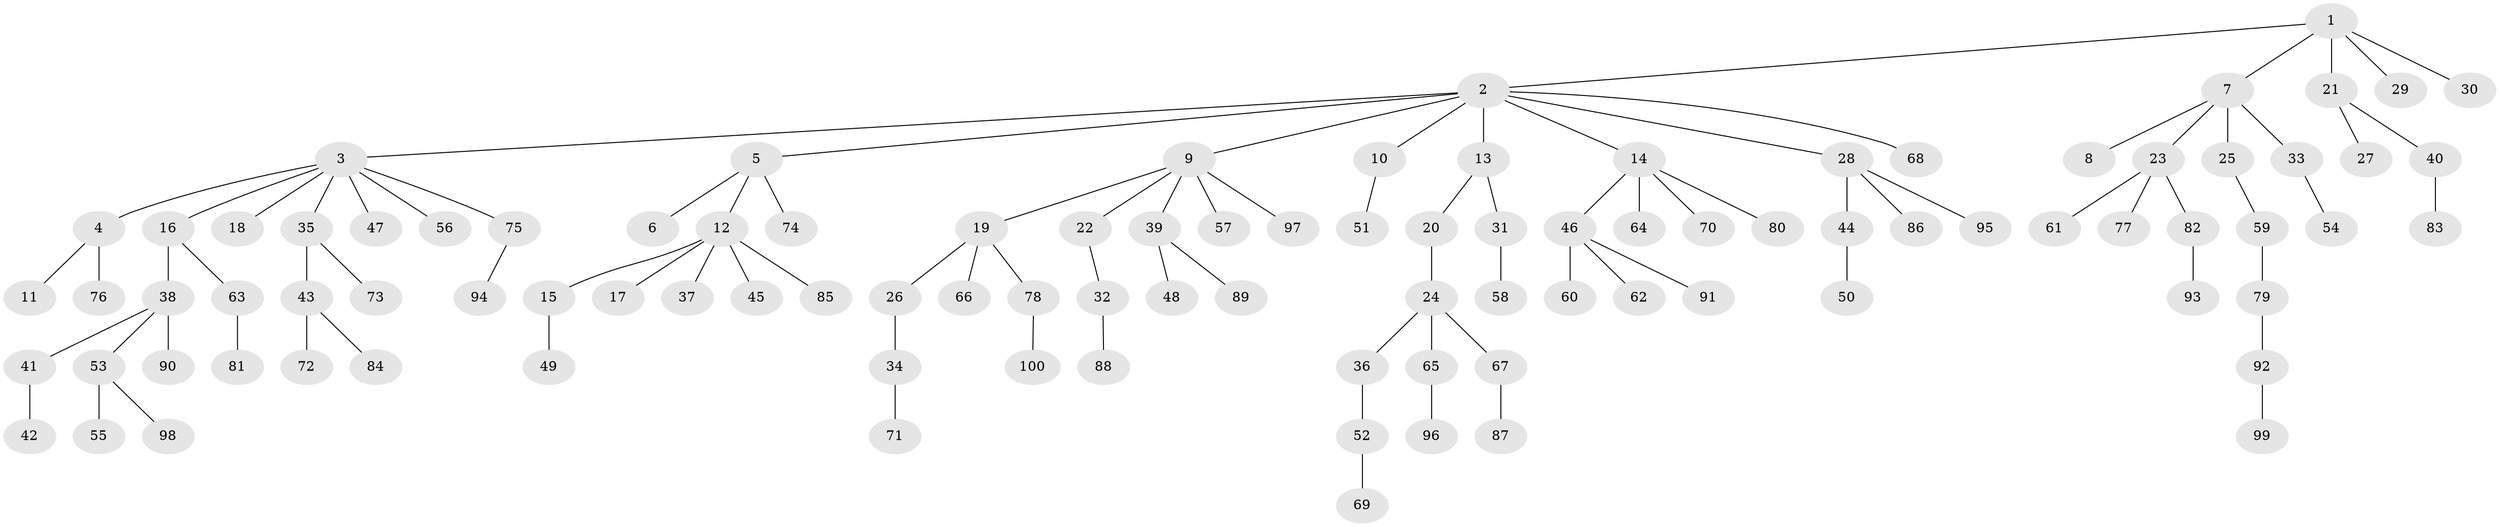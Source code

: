 // Generated by graph-tools (version 1.1) at 2025/11/02/21/25 10:11:10]
// undirected, 100 vertices, 99 edges
graph export_dot {
graph [start="1"]
  node [color=gray90,style=filled];
  1;
  2;
  3;
  4;
  5;
  6;
  7;
  8;
  9;
  10;
  11;
  12;
  13;
  14;
  15;
  16;
  17;
  18;
  19;
  20;
  21;
  22;
  23;
  24;
  25;
  26;
  27;
  28;
  29;
  30;
  31;
  32;
  33;
  34;
  35;
  36;
  37;
  38;
  39;
  40;
  41;
  42;
  43;
  44;
  45;
  46;
  47;
  48;
  49;
  50;
  51;
  52;
  53;
  54;
  55;
  56;
  57;
  58;
  59;
  60;
  61;
  62;
  63;
  64;
  65;
  66;
  67;
  68;
  69;
  70;
  71;
  72;
  73;
  74;
  75;
  76;
  77;
  78;
  79;
  80;
  81;
  82;
  83;
  84;
  85;
  86;
  87;
  88;
  89;
  90;
  91;
  92;
  93;
  94;
  95;
  96;
  97;
  98;
  99;
  100;
  1 -- 2;
  1 -- 7;
  1 -- 21;
  1 -- 29;
  1 -- 30;
  2 -- 3;
  2 -- 5;
  2 -- 9;
  2 -- 10;
  2 -- 13;
  2 -- 14;
  2 -- 28;
  2 -- 68;
  3 -- 4;
  3 -- 16;
  3 -- 18;
  3 -- 35;
  3 -- 47;
  3 -- 56;
  3 -- 75;
  4 -- 11;
  4 -- 76;
  5 -- 6;
  5 -- 12;
  5 -- 74;
  7 -- 8;
  7 -- 23;
  7 -- 25;
  7 -- 33;
  9 -- 19;
  9 -- 22;
  9 -- 39;
  9 -- 57;
  9 -- 97;
  10 -- 51;
  12 -- 15;
  12 -- 17;
  12 -- 37;
  12 -- 45;
  12 -- 85;
  13 -- 20;
  13 -- 31;
  14 -- 46;
  14 -- 64;
  14 -- 70;
  14 -- 80;
  15 -- 49;
  16 -- 38;
  16 -- 63;
  19 -- 26;
  19 -- 66;
  19 -- 78;
  20 -- 24;
  21 -- 27;
  21 -- 40;
  22 -- 32;
  23 -- 61;
  23 -- 77;
  23 -- 82;
  24 -- 36;
  24 -- 65;
  24 -- 67;
  25 -- 59;
  26 -- 34;
  28 -- 44;
  28 -- 86;
  28 -- 95;
  31 -- 58;
  32 -- 88;
  33 -- 54;
  34 -- 71;
  35 -- 43;
  35 -- 73;
  36 -- 52;
  38 -- 41;
  38 -- 53;
  38 -- 90;
  39 -- 48;
  39 -- 89;
  40 -- 83;
  41 -- 42;
  43 -- 72;
  43 -- 84;
  44 -- 50;
  46 -- 60;
  46 -- 62;
  46 -- 91;
  52 -- 69;
  53 -- 55;
  53 -- 98;
  59 -- 79;
  63 -- 81;
  65 -- 96;
  67 -- 87;
  75 -- 94;
  78 -- 100;
  79 -- 92;
  82 -- 93;
  92 -- 99;
}
